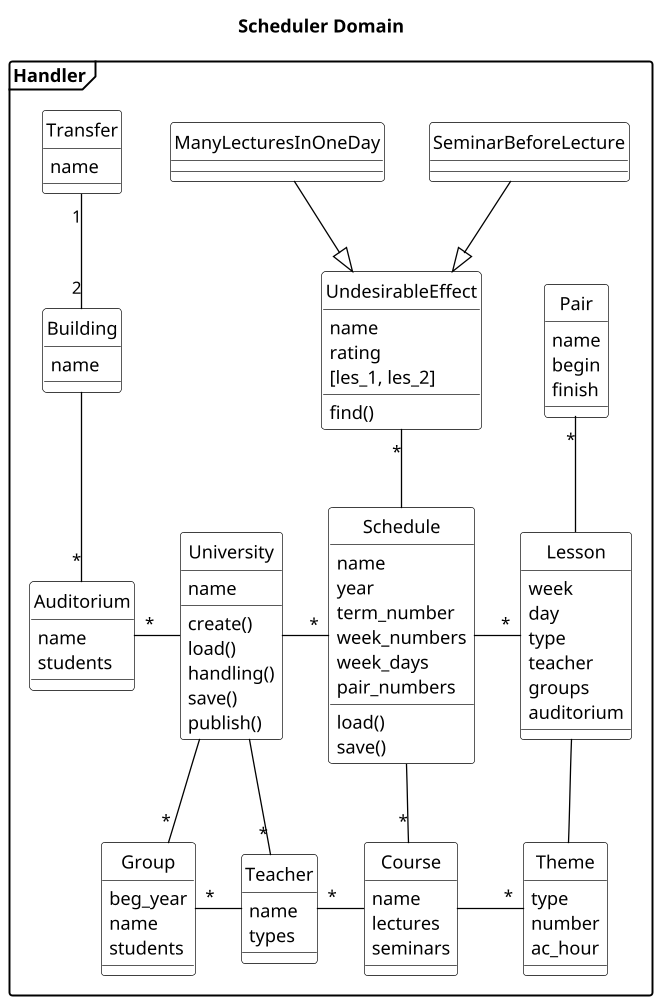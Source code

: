 PlantUML
@startuml
title Scheduler Domain
skinparam class {
BackgroundColor White
ArrowColor Black
BorderColor Black
}
skinparam object {
BackgroundColor White
ArrowColor Black
BorderColor Black
}
hide circle
'hide members
scale 1.3
skinparam DefaultTextAlignment left
skinparam shadowing false
'skinparam monochrome true
skinparam packageStyle frame


package Handler {
'note "Spread:\n Ask & Bid\n lots in deal" as spread
class UndesirableEffect{
name
rating
[les_1, les_2]
find()
}
class SeminarBeforeLecture{
}
class ManyLecturesInOneDay{
}
'class UeReport{
'desirability
'create()
'save()
'publish()
'}
class University{
name
create()
load()
handling()
save()
publish()
}
class Schedule{
name
year
term_number
week_numbers
week_days
pair_numbers
load()
save()
}
class Lesson{
week
day
'pair
type
teacher
groups
auditorium
}
class Teacher{
name
types
'active
'e-mail
}
class Course{
name
lectures
seminars
}
class Pair {
name
begin
finish
'}
'class Student{
'id
'e-mail
}
class Group{
beg_year
name
'active
students
'students
}
class Transfer {
name
'active
}
class Building {
name
'active
}
class Auditorium {
name
'active
students
'address
}
class Theme{
type
number
ac_hour
}

University -"*" Schedule
Schedule -"*" Lesson
University --"*"Group
University --"*" Teacher
UndesirableEffect "*"--Schedule
SeminarBeforeLecture --|> UndesirableEffect
ManyLecturesInOneDay --|> UndesirableEffect
'UeReport -- Schedule
'UndesirableEffect "*" - UeReport
Schedule --"*" Course
Group "*"-Teacher
Lesson -- Theme
Pair "*"-- Lesson
Course -"*" Theme
Auditorium "*"- University
Teacher "*"- Course
Transfer "1"--"2" Building
Building --"*" Auditorium
'Group -"*" Student
@enduml

Смысл терминов:
workload - нагрузка
UndesirableEffect - Предупреждение
Error – Ошибка
Schedule - Расписание
   term - семестр
Lesson – Занятие
   face-to-face - очное
Pair -  Пара
Group - Группа
Student - Студент
Building  - Корпус
Auditorium - Аудитория
Transfer  - Трансфер
Route – маршрут
Course - Рабочая программа
Teacher - Преподаватель
    kinds - lector, assistant
University - ВУЗ
    handling - обработка
Route – маршрут
